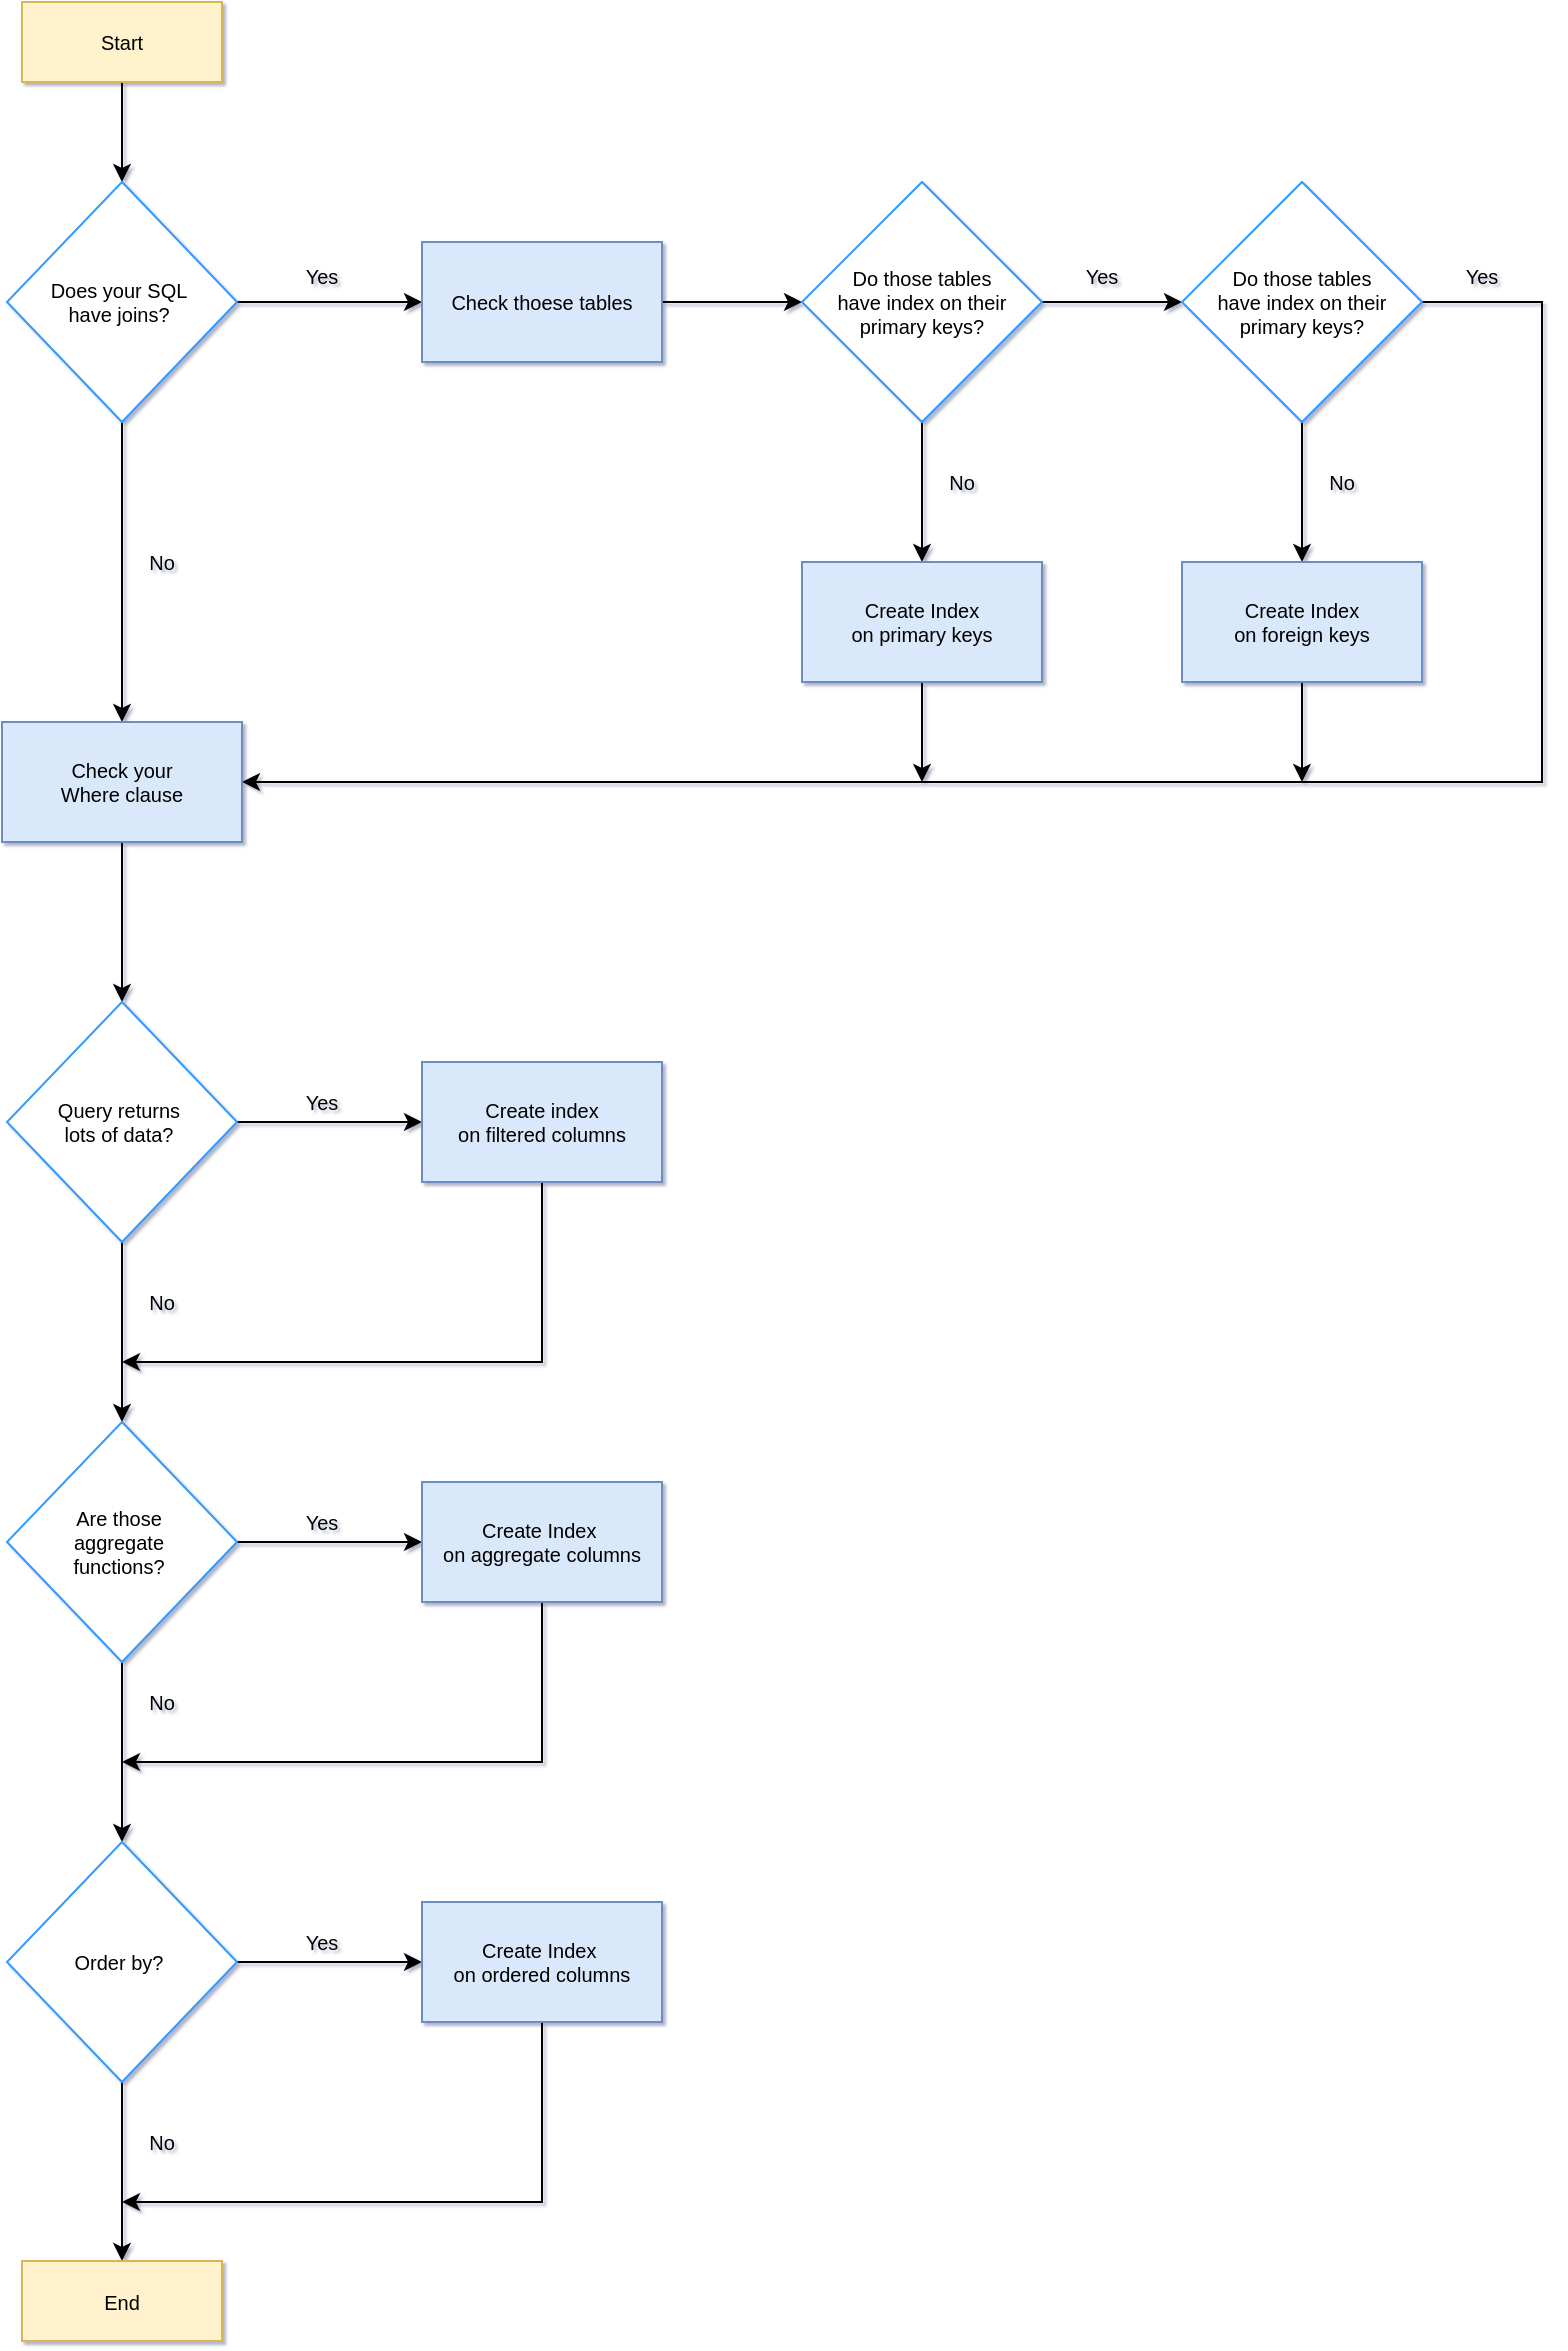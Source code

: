 <mxfile version="14.6.13" type="device"><diagram id="k-YG0bG4wYnRmwSNa_i_" name="Page-1"><mxGraphModel dx="2031" dy="1163" grid="1" gridSize="10" guides="1" tooltips="1" connect="1" arrows="1" fold="1" page="1" pageScale="1" pageWidth="3300" pageHeight="2339" math="0" shadow="1"><root><mxCell id="0"/><mxCell id="1" parent="0"/><mxCell id="dwIoRXowyjOloAh8pOUu-17" style="edgeStyle=orthogonalEdgeStyle;rounded=0;orthogonalLoop=1;jettySize=auto;html=1;entryX=0.5;entryY=0;entryDx=0;entryDy=0;fontSize=10;" edge="1" parent="1" source="dwIoRXowyjOloAh8pOUu-1" target="dwIoRXowyjOloAh8pOUu-2"><mxGeometry relative="1" as="geometry"/></mxCell><mxCell id="dwIoRXowyjOloAh8pOUu-1" value="Start" style="rounded=0;whiteSpace=wrap;html=1;fontSize=10;fillColor=#fff2cc;strokeColor=#d6b656;" vertex="1" parent="1"><mxGeometry x="470" y="40" width="100" height="40" as="geometry"/></mxCell><mxCell id="dwIoRXowyjOloAh8pOUu-4" style="edgeStyle=orthogonalEdgeStyle;rounded=0;orthogonalLoop=1;jettySize=auto;html=1;entryX=0;entryY=0.5;entryDx=0;entryDy=0;fontSize=12;" edge="1" parent="1" source="dwIoRXowyjOloAh8pOUu-2" target="dwIoRXowyjOloAh8pOUu-3"><mxGeometry relative="1" as="geometry"/></mxCell><mxCell id="dwIoRXowyjOloAh8pOUu-18" style="edgeStyle=orthogonalEdgeStyle;rounded=0;orthogonalLoop=1;jettySize=auto;html=1;entryX=0.5;entryY=0;entryDx=0;entryDy=0;fontSize=10;" edge="1" parent="1" source="dwIoRXowyjOloAh8pOUu-2" target="dwIoRXowyjOloAh8pOUu-11"><mxGeometry relative="1" as="geometry"/></mxCell><mxCell id="dwIoRXowyjOloAh8pOUu-2" value="Does your SQL have joins?" style="rhombus;whiteSpace=wrap;html=1;fontSize=10;spacingLeft=8;spacingRight=12;spacing=4;strokeColor=#3399FF;" vertex="1" parent="1"><mxGeometry x="462.5" y="130" width="115" height="120" as="geometry"/></mxCell><mxCell id="dwIoRXowyjOloAh8pOUu-6" style="edgeStyle=orthogonalEdgeStyle;rounded=0;orthogonalLoop=1;jettySize=auto;html=1;fontSize=10;" edge="1" parent="1" source="dwIoRXowyjOloAh8pOUu-3" target="dwIoRXowyjOloAh8pOUu-5"><mxGeometry relative="1" as="geometry"/></mxCell><mxCell id="dwIoRXowyjOloAh8pOUu-3" value="Check thoese tables" style="rounded=0;whiteSpace=wrap;html=1;fontSize=10;" vertex="1" parent="1"><mxGeometry x="670" y="160" width="120" height="60" as="geometry"/></mxCell><mxCell id="dwIoRXowyjOloAh8pOUu-8" style="edgeStyle=orthogonalEdgeStyle;rounded=0;orthogonalLoop=1;jettySize=auto;html=1;entryX=0;entryY=0.5;entryDx=0;entryDy=0;fontSize=10;" edge="1" parent="1" source="dwIoRXowyjOloAh8pOUu-5" target="dwIoRXowyjOloAh8pOUu-7"><mxGeometry relative="1" as="geometry"/></mxCell><mxCell id="dwIoRXowyjOloAh8pOUu-15" style="edgeStyle=orthogonalEdgeStyle;rounded=0;orthogonalLoop=1;jettySize=auto;html=1;entryX=0.5;entryY=0;entryDx=0;entryDy=0;fontSize=10;" edge="1" parent="1" source="dwIoRXowyjOloAh8pOUu-5" target="dwIoRXowyjOloAh8pOUu-9"><mxGeometry relative="1" as="geometry"/></mxCell><mxCell id="dwIoRXowyjOloAh8pOUu-5" value="Do those tables have index on their primary keys?" style="rhombus;whiteSpace=wrap;html=1;fontSize=10;spacing=5;spacingRight=10;spacingLeft=10;strokeColor=#3399FF;" vertex="1" parent="1"><mxGeometry x="860" y="130" width="120" height="120" as="geometry"/></mxCell><mxCell id="dwIoRXowyjOloAh8pOUu-12" style="edgeStyle=orthogonalEdgeStyle;rounded=0;orthogonalLoop=1;jettySize=auto;html=1;entryX=1;entryY=0.5;entryDx=0;entryDy=0;fontSize=10;" edge="1" parent="1" source="dwIoRXowyjOloAh8pOUu-7" target="dwIoRXowyjOloAh8pOUu-11"><mxGeometry relative="1" as="geometry"><Array as="points"><mxPoint x="1230" y="190"/><mxPoint x="1230" y="430"/></Array></mxGeometry></mxCell><mxCell id="dwIoRXowyjOloAh8pOUu-13" style="edgeStyle=orthogonalEdgeStyle;rounded=0;orthogonalLoop=1;jettySize=auto;html=1;entryX=0.5;entryY=0;entryDx=0;entryDy=0;fontSize=10;" edge="1" parent="1" source="dwIoRXowyjOloAh8pOUu-7" target="dwIoRXowyjOloAh8pOUu-10"><mxGeometry relative="1" as="geometry"/></mxCell><mxCell id="dwIoRXowyjOloAh8pOUu-7" value="Do those tables have index on their primary keys?" style="rhombus;whiteSpace=wrap;html=1;fontSize=10;spacing=5;spacingRight=10;spacingLeft=10;strokeColor=#3399FF;" vertex="1" parent="1"><mxGeometry x="1050" y="130" width="120" height="120" as="geometry"/></mxCell><mxCell id="dwIoRXowyjOloAh8pOUu-16" style="edgeStyle=orthogonalEdgeStyle;rounded=0;orthogonalLoop=1;jettySize=auto;html=1;fontSize=10;" edge="1" parent="1" source="dwIoRXowyjOloAh8pOUu-9"><mxGeometry relative="1" as="geometry"><mxPoint x="920" y="430" as="targetPoint"/></mxGeometry></mxCell><mxCell id="dwIoRXowyjOloAh8pOUu-9" value="Create Index&lt;br style=&quot;font-size: 10px;&quot;&gt;on primary keys" style="rounded=0;whiteSpace=wrap;html=1;fontSize=10;" vertex="1" parent="1"><mxGeometry x="860" y="320" width="120" height="60" as="geometry"/></mxCell><mxCell id="dwIoRXowyjOloAh8pOUu-14" style="edgeStyle=orthogonalEdgeStyle;rounded=0;orthogonalLoop=1;jettySize=auto;html=1;fontSize=10;" edge="1" parent="1" source="dwIoRXowyjOloAh8pOUu-10"><mxGeometry relative="1" as="geometry"><mxPoint x="1110" y="430" as="targetPoint"/></mxGeometry></mxCell><mxCell id="dwIoRXowyjOloAh8pOUu-10" value="Create Index&lt;br style=&quot;font-size: 10px;&quot;&gt;on foreign keys" style="rounded=0;whiteSpace=wrap;html=1;fontSize=10;" vertex="1" parent="1"><mxGeometry x="1050" y="320" width="120" height="60" as="geometry"/></mxCell><mxCell id="dwIoRXowyjOloAh8pOUu-27" style="edgeStyle=orthogonalEdgeStyle;rounded=0;orthogonalLoop=1;jettySize=auto;html=1;entryX=0.5;entryY=0;entryDx=0;entryDy=0;fontSize=10;" edge="1" parent="1" source="dwIoRXowyjOloAh8pOUu-11" target="dwIoRXowyjOloAh8pOUu-19"><mxGeometry relative="1" as="geometry"/></mxCell><mxCell id="dwIoRXowyjOloAh8pOUu-11" value="Check your &lt;br&gt;Where clause" style="rounded=0;whiteSpace=wrap;html=1;fontSize=10;" vertex="1" parent="1"><mxGeometry x="460" y="400" width="120" height="60" as="geometry"/></mxCell><mxCell id="dwIoRXowyjOloAh8pOUu-28" style="edgeStyle=orthogonalEdgeStyle;rounded=0;orthogonalLoop=1;jettySize=auto;html=1;entryX=0;entryY=0.5;entryDx=0;entryDy=0;fontSize=10;" edge="1" parent="1" source="dwIoRXowyjOloAh8pOUu-19" target="dwIoRXowyjOloAh8pOUu-20"><mxGeometry relative="1" as="geometry"/></mxCell><mxCell id="dwIoRXowyjOloAh8pOUu-29" style="edgeStyle=orthogonalEdgeStyle;rounded=0;orthogonalLoop=1;jettySize=auto;html=1;entryX=0.5;entryY=0;entryDx=0;entryDy=0;fontSize=10;" edge="1" parent="1" source="dwIoRXowyjOloAh8pOUu-19" target="dwIoRXowyjOloAh8pOUu-21"><mxGeometry relative="1" as="geometry"/></mxCell><mxCell id="dwIoRXowyjOloAh8pOUu-19" value="Query returns&lt;br&gt;lots of data?" style="rhombus;whiteSpace=wrap;html=1;fontSize=10;spacingLeft=8;spacingRight=12;spacing=4;strokeColor=#3399FF;" vertex="1" parent="1"><mxGeometry x="462.5" y="540" width="115" height="120" as="geometry"/></mxCell><mxCell id="dwIoRXowyjOloAh8pOUu-34" style="edgeStyle=orthogonalEdgeStyle;rounded=0;orthogonalLoop=1;jettySize=auto;html=1;fontSize=10;" edge="1" parent="1" source="dwIoRXowyjOloAh8pOUu-20"><mxGeometry relative="1" as="geometry"><mxPoint x="520" y="720" as="targetPoint"/><Array as="points"><mxPoint x="730" y="720"/></Array></mxGeometry></mxCell><mxCell id="dwIoRXowyjOloAh8pOUu-20" value="Create index &lt;br&gt;on filtered columns" style="rounded=0;whiteSpace=wrap;html=1;fontSize=10;" vertex="1" parent="1"><mxGeometry x="670" y="570" width="120" height="60" as="geometry"/></mxCell><mxCell id="dwIoRXowyjOloAh8pOUu-30" style="edgeStyle=orthogonalEdgeStyle;rounded=0;orthogonalLoop=1;jettySize=auto;html=1;entryX=0;entryY=0.5;entryDx=0;entryDy=0;fontSize=10;" edge="1" parent="1" source="dwIoRXowyjOloAh8pOUu-21" target="dwIoRXowyjOloAh8pOUu-22"><mxGeometry relative="1" as="geometry"/></mxCell><mxCell id="dwIoRXowyjOloAh8pOUu-31" style="edgeStyle=orthogonalEdgeStyle;rounded=0;orthogonalLoop=1;jettySize=auto;html=1;entryX=0.5;entryY=0;entryDx=0;entryDy=0;fontSize=10;" edge="1" parent="1" source="dwIoRXowyjOloAh8pOUu-21" target="dwIoRXowyjOloAh8pOUu-23"><mxGeometry relative="1" as="geometry"/></mxCell><mxCell id="dwIoRXowyjOloAh8pOUu-21" value="Are those aggregate functions?" style="rhombus;whiteSpace=wrap;html=1;fontSize=10;spacingLeft=8;spacingRight=12;spacing=4;strokeColor=#3399FF;" vertex="1" parent="1"><mxGeometry x="462.5" y="750" width="115" height="120" as="geometry"/></mxCell><mxCell id="dwIoRXowyjOloAh8pOUu-35" style="edgeStyle=orthogonalEdgeStyle;rounded=0;orthogonalLoop=1;jettySize=auto;html=1;fontSize=10;" edge="1" parent="1" source="dwIoRXowyjOloAh8pOUu-22"><mxGeometry relative="1" as="geometry"><mxPoint x="520" y="920" as="targetPoint"/><Array as="points"><mxPoint x="730" y="920"/></Array></mxGeometry></mxCell><mxCell id="dwIoRXowyjOloAh8pOUu-22" value="Create Index&amp;nbsp;&lt;br&gt;on aggregate columns" style="rounded=0;whiteSpace=wrap;html=1;fontSize=10;fillColor=#dae8fc;strokeColor=#6c8ebf;" vertex="1" parent="1"><mxGeometry x="670" y="780" width="120" height="60" as="geometry"/></mxCell><mxCell id="dwIoRXowyjOloAh8pOUu-32" style="edgeStyle=orthogonalEdgeStyle;rounded=0;orthogonalLoop=1;jettySize=auto;html=1;fontSize=10;" edge="1" parent="1" source="dwIoRXowyjOloAh8pOUu-23" target="dwIoRXowyjOloAh8pOUu-25"><mxGeometry relative="1" as="geometry"/></mxCell><mxCell id="dwIoRXowyjOloAh8pOUu-33" style="edgeStyle=orthogonalEdgeStyle;rounded=0;orthogonalLoop=1;jettySize=auto;html=1;entryX=0.5;entryY=0;entryDx=0;entryDy=0;fontSize=10;" edge="1" parent="1" source="dwIoRXowyjOloAh8pOUu-23" target="dwIoRXowyjOloAh8pOUu-24"><mxGeometry relative="1" as="geometry"/></mxCell><mxCell id="dwIoRXowyjOloAh8pOUu-23" value="Order by?" style="rhombus;whiteSpace=wrap;html=1;fontSize=10;spacingLeft=8;spacingRight=12;spacing=4;strokeColor=#3399FF;" vertex="1" parent="1"><mxGeometry x="462.5" y="960" width="115" height="120" as="geometry"/></mxCell><mxCell id="dwIoRXowyjOloAh8pOUu-24" value="End" style="rounded=0;whiteSpace=wrap;html=1;fontSize=10;fillColor=#fff2cc;strokeColor=#d6b656;" vertex="1" parent="1"><mxGeometry x="470" y="1169.5" width="100" height="40" as="geometry"/></mxCell><mxCell id="dwIoRXowyjOloAh8pOUu-36" style="edgeStyle=orthogonalEdgeStyle;rounded=0;orthogonalLoop=1;jettySize=auto;html=1;fontSize=10;" edge="1" parent="1" source="dwIoRXowyjOloAh8pOUu-25"><mxGeometry relative="1" as="geometry"><mxPoint x="520" y="1140" as="targetPoint"/><Array as="points"><mxPoint x="730" y="1140"/></Array></mxGeometry></mxCell><mxCell id="dwIoRXowyjOloAh8pOUu-25" value="Create Index&amp;nbsp;&lt;br&gt;on ordered columns" style="rounded=0;whiteSpace=wrap;html=1;fontSize=10;fillColor=#dae8fc;strokeColor=#6c8ebf;" vertex="1" parent="1"><mxGeometry x="670" y="990" width="120" height="60" as="geometry"/></mxCell><mxCell id="dwIoRXowyjOloAh8pOUu-37" value="Yes" style="text;html=1;strokeColor=none;fillColor=none;align=center;verticalAlign=middle;whiteSpace=wrap;rounded=0;fontSize=10;" vertex="1" parent="1"><mxGeometry x="600" y="167" width="40" height="20" as="geometry"/></mxCell><mxCell id="dwIoRXowyjOloAh8pOUu-38" value="Yes" style="text;html=1;strokeColor=none;fillColor=none;align=center;verticalAlign=middle;whiteSpace=wrap;rounded=0;fontSize=10;" vertex="1" parent="1"><mxGeometry x="1180" y="167" width="40" height="20" as="geometry"/></mxCell><mxCell id="dwIoRXowyjOloAh8pOUu-39" value="Yes" style="text;html=1;strokeColor=none;fillColor=none;align=center;verticalAlign=middle;whiteSpace=wrap;rounded=0;fontSize=10;" vertex="1" parent="1"><mxGeometry x="990" y="167" width="40" height="20" as="geometry"/></mxCell><mxCell id="dwIoRXowyjOloAh8pOUu-40" value="Yes" style="text;html=1;strokeColor=none;fillColor=none;align=center;verticalAlign=middle;whiteSpace=wrap;rounded=0;fontSize=10;" vertex="1" parent="1"><mxGeometry x="600" y="580" width="40" height="20" as="geometry"/></mxCell><mxCell id="dwIoRXowyjOloAh8pOUu-41" value="Yes" style="text;html=1;strokeColor=none;fillColor=none;align=center;verticalAlign=middle;whiteSpace=wrap;rounded=0;fontSize=10;" vertex="1" parent="1"><mxGeometry x="600" y="790" width="40" height="20" as="geometry"/></mxCell><mxCell id="dwIoRXowyjOloAh8pOUu-42" value="Yes" style="text;html=1;strokeColor=none;fillColor=none;align=center;verticalAlign=middle;whiteSpace=wrap;rounded=0;fontSize=10;" vertex="1" parent="1"><mxGeometry x="600" y="1000" width="40" height="20" as="geometry"/></mxCell><mxCell id="dwIoRXowyjOloAh8pOUu-43" value="No" style="text;html=1;strokeColor=none;fillColor=none;align=center;verticalAlign=middle;whiteSpace=wrap;rounded=0;fontSize=10;" vertex="1" parent="1"><mxGeometry x="920" y="270" width="40" height="20" as="geometry"/></mxCell><mxCell id="dwIoRXowyjOloAh8pOUu-44" value="No" style="text;html=1;strokeColor=none;fillColor=none;align=center;verticalAlign=middle;whiteSpace=wrap;rounded=0;fontSize=10;" vertex="1" parent="1"><mxGeometry x="1110" y="270" width="40" height="20" as="geometry"/></mxCell><mxCell id="dwIoRXowyjOloAh8pOUu-45" value="No" style="text;html=1;strokeColor=none;fillColor=none;align=center;verticalAlign=middle;whiteSpace=wrap;rounded=0;fontSize=10;" vertex="1" parent="1"><mxGeometry x="520" y="680" width="40" height="20" as="geometry"/></mxCell><mxCell id="dwIoRXowyjOloAh8pOUu-46" value="No" style="text;html=1;strokeColor=none;fillColor=none;align=center;verticalAlign=middle;whiteSpace=wrap;rounded=0;fontSize=10;" vertex="1" parent="1"><mxGeometry x="520" y="880" width="40" height="20" as="geometry"/></mxCell><mxCell id="dwIoRXowyjOloAh8pOUu-47" value="No" style="text;html=1;strokeColor=none;fillColor=none;align=center;verticalAlign=middle;whiteSpace=wrap;rounded=0;fontSize=10;" vertex="1" parent="1"><mxGeometry x="520" y="1100" width="40" height="20" as="geometry"/></mxCell><mxCell id="dwIoRXowyjOloAh8pOUu-48" value="No" style="text;html=1;strokeColor=none;fillColor=none;align=center;verticalAlign=middle;whiteSpace=wrap;rounded=0;fontSize=10;" vertex="1" parent="1"><mxGeometry x="520" y="310" width="40" height="20" as="geometry"/></mxCell><mxCell id="dwIoRXowyjOloAh8pOUu-49" value="Check thoese tables" style="rounded=0;whiteSpace=wrap;html=1;fontSize=10;fillColor=#dae8fc;strokeColor=#6c8ebf;" vertex="1" parent="1"><mxGeometry x="670" y="160" width="120" height="60" as="geometry"/></mxCell><mxCell id="dwIoRXowyjOloAh8pOUu-50" value="Create Index&lt;br style=&quot;font-size: 10px;&quot;&gt;on primary keys" style="rounded=0;whiteSpace=wrap;html=1;fontSize=10;fillColor=#dae8fc;strokeColor=#6c8ebf;" vertex="1" parent="1"><mxGeometry x="860" y="320" width="120" height="60" as="geometry"/></mxCell><mxCell id="dwIoRXowyjOloAh8pOUu-51" value="Create Index&lt;br style=&quot;font-size: 10px;&quot;&gt;on foreign keys" style="rounded=0;whiteSpace=wrap;html=1;fontSize=10;fillColor=#dae8fc;strokeColor=#6c8ebf;" vertex="1" parent="1"><mxGeometry x="1050" y="320" width="120" height="60" as="geometry"/></mxCell><mxCell id="dwIoRXowyjOloAh8pOUu-52" value="Check your &lt;br&gt;Where clause" style="rounded=0;whiteSpace=wrap;html=1;fontSize=10;fillColor=#dae8fc;strokeColor=#6c8ebf;" vertex="1" parent="1"><mxGeometry x="460" y="400" width="120" height="60" as="geometry"/></mxCell><mxCell id="dwIoRXowyjOloAh8pOUu-53" value="Create index &lt;br&gt;on filtered columns" style="rounded=0;whiteSpace=wrap;html=1;fontSize=10;fillColor=#dae8fc;strokeColor=#6c8ebf;" vertex="1" parent="1"><mxGeometry x="670" y="570" width="120" height="60" as="geometry"/></mxCell></root></mxGraphModel></diagram></mxfile>